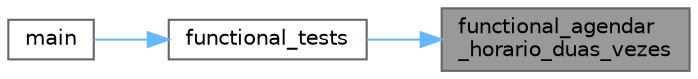 digraph "functional_agendar_horario_duas_vezes"
{
 // LATEX_PDF_SIZE
  bgcolor="transparent";
  edge [fontname=Helvetica,fontsize=10,labelfontname=Helvetica,labelfontsize=10];
  node [fontname=Helvetica,fontsize=10,shape=box,height=0.2,width=0.4];
  rankdir="RL";
  Node1 [id="Node000001",label="functional_agendar\l_horario_duas_vezes",height=0.2,width=0.4,color="gray40", fillcolor="grey60", style="filled", fontcolor="black",tooltip=" "];
  Node1 -> Node2 [id="edge1_Node000001_Node000002",dir="back",color="steelblue1",style="solid",tooltip=" "];
  Node2 [id="Node000002",label="functional_tests",height=0.2,width=0.4,color="grey40", fillcolor="white", style="filled",URL="$functional__tests_8cpp.html#ac66c0c95899deebf8facb8a3b93eb06e",tooltip=" "];
  Node2 -> Node3 [id="edge2_Node000002_Node000003",dir="back",color="steelblue1",style="solid",tooltip=" "];
  Node3 [id="Node000003",label="main",height=0.2,width=0.4,color="grey40", fillcolor="white", style="filled",URL="$test_2functional_2main_8cpp.html#ae66f6b31b5ad750f1fe042a706a4e3d4",tooltip=" "];
}
